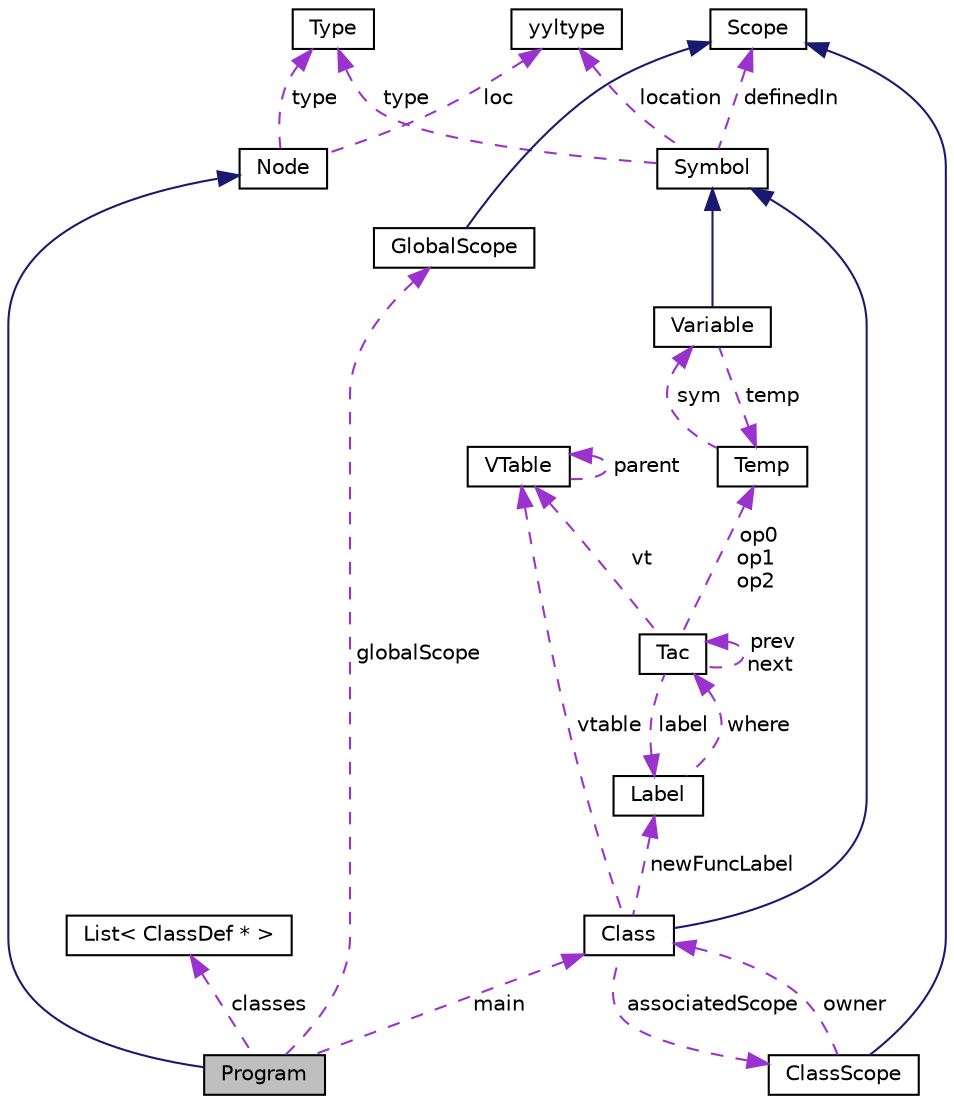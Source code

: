 digraph "Program"
{
 // LATEX_PDF_SIZE
  edge [fontname="Helvetica",fontsize="10",labelfontname="Helvetica",labelfontsize="10"];
  node [fontname="Helvetica",fontsize="10",shape=record];
  Node1 [label="Program",height=0.2,width=0.4,color="black", fillcolor="grey75", style="filled", fontcolor="black",tooltip="program node"];
  Node2 -> Node1 [dir="back",color="midnightblue",fontsize="10",style="solid",fontname="Helvetica"];
  Node2 [label="Node",height=0.2,width=0.4,color="black", fillcolor="white", style="filled",URL="$classNode.html",tooltip="basic node defination"];
  Node3 -> Node2 [dir="back",color="darkorchid3",fontsize="10",style="dashed",label=" loc" ,fontname="Helvetica"];
  Node3 [label="yyltype",height=0.2,width=0.4,color="black", fillcolor="white", style="filled",URL="$structyyltype.html",tooltip="store location information"];
  Node4 -> Node2 [dir="back",color="darkorchid3",fontsize="10",style="dashed",label=" type" ,fontname="Helvetica"];
  Node4 [label="Type",height=0.2,width=0.4,color="black", fillcolor="white", style="filled",URL="$classType.html",tooltip=" "];
  Node5 -> Node1 [dir="back",color="darkorchid3",fontsize="10",style="dashed",label=" main" ,fontname="Helvetica"];
  Node5 [label="Class",height=0.2,width=0.4,color="black", fillcolor="white", style="filled",URL="$classClass.html",tooltip=" "];
  Node6 -> Node5 [dir="back",color="midnightblue",fontsize="10",style="solid",fontname="Helvetica"];
  Node6 [label="Symbol",height=0.2,width=0.4,color="black", fillcolor="white", style="filled",URL="$classSymbol.html",tooltip=" "];
  Node3 -> Node6 [dir="back",color="darkorchid3",fontsize="10",style="dashed",label=" location" ,fontname="Helvetica"];
  Node4 -> Node6 [dir="back",color="darkorchid3",fontsize="10",style="dashed",label=" type" ,fontname="Helvetica"];
  Node7 -> Node6 [dir="back",color="darkorchid3",fontsize="10",style="dashed",label=" definedIn" ,fontname="Helvetica"];
  Node7 [label="Scope",height=0.2,width=0.4,color="black", fillcolor="white", style="filled",URL="$classScope.html",tooltip="scope interface"];
  Node8 -> Node5 [dir="back",color="darkorchid3",fontsize="10",style="dashed",label=" associatedScope" ,fontname="Helvetica"];
  Node8 [label="ClassScope",height=0.2,width=0.4,color="black", fillcolor="white", style="filled",URL="$classClassScope.html",tooltip=" "];
  Node7 -> Node8 [dir="back",color="midnightblue",fontsize="10",style="solid",fontname="Helvetica"];
  Node5 -> Node8 [dir="back",color="darkorchid3",fontsize="10",style="dashed",label=" owner" ,fontname="Helvetica"];
  Node9 -> Node5 [dir="back",color="darkorchid3",fontsize="10",style="dashed",label=" vtable" ,fontname="Helvetica"];
  Node9 [label="VTable",height=0.2,width=0.4,color="black", fillcolor="white", style="filled",URL="$classVTable.html",tooltip=" "];
  Node9 -> Node9 [dir="back",color="darkorchid3",fontsize="10",style="dashed",label=" parent" ,fontname="Helvetica"];
  Node10 -> Node5 [dir="back",color="darkorchid3",fontsize="10",style="dashed",label=" newFuncLabel" ,fontname="Helvetica"];
  Node10 [label="Label",height=0.2,width=0.4,color="black", fillcolor="white", style="filled",URL="$classLabel.html",tooltip=" "];
  Node11 -> Node10 [dir="back",color="darkorchid3",fontsize="10",style="dashed",label=" where" ,fontname="Helvetica"];
  Node11 [label="Tac",height=0.2,width=0.4,color="black", fillcolor="white", style="filled",URL="$classTac.html",tooltip=" "];
  Node11 -> Node11 [dir="back",color="darkorchid3",fontsize="10",style="dashed",label=" prev\nnext" ,fontname="Helvetica"];
  Node12 -> Node11 [dir="back",color="darkorchid3",fontsize="10",style="dashed",label=" op0\nop1\nop2" ,fontname="Helvetica"];
  Node12 [label="Temp",height=0.2,width=0.4,color="black", fillcolor="white", style="filled",URL="$classTemp.html",tooltip=" "];
  Node13 -> Node12 [dir="back",color="darkorchid3",fontsize="10",style="dashed",label=" sym" ,fontname="Helvetica"];
  Node13 [label="Variable",height=0.2,width=0.4,color="black", fillcolor="white", style="filled",URL="$classVariable.html",tooltip=" "];
  Node6 -> Node13 [dir="back",color="midnightblue",fontsize="10",style="solid",fontname="Helvetica"];
  Node12 -> Node13 [dir="back",color="darkorchid3",fontsize="10",style="dashed",label=" temp" ,fontname="Helvetica"];
  Node9 -> Node11 [dir="back",color="darkorchid3",fontsize="10",style="dashed",label=" vt" ,fontname="Helvetica"];
  Node10 -> Node11 [dir="back",color="darkorchid3",fontsize="10",style="dashed",label=" label" ,fontname="Helvetica"];
  Node14 -> Node1 [dir="back",color="darkorchid3",fontsize="10",style="dashed",label=" classes" ,fontname="Helvetica"];
  Node14 [label="List\< ClassDef * \>",height=0.2,width=0.4,color="black", fillcolor="white", style="filled",URL="$classList.html",tooltip=" "];
  Node15 -> Node1 [dir="back",color="darkorchid3",fontsize="10",style="dashed",label=" globalScope" ,fontname="Helvetica"];
  Node15 [label="GlobalScope",height=0.2,width=0.4,color="black", fillcolor="white", style="filled",URL="$classGlobalScope.html",tooltip=" "];
  Node7 -> Node15 [dir="back",color="midnightblue",fontsize="10",style="solid",fontname="Helvetica"];
}
